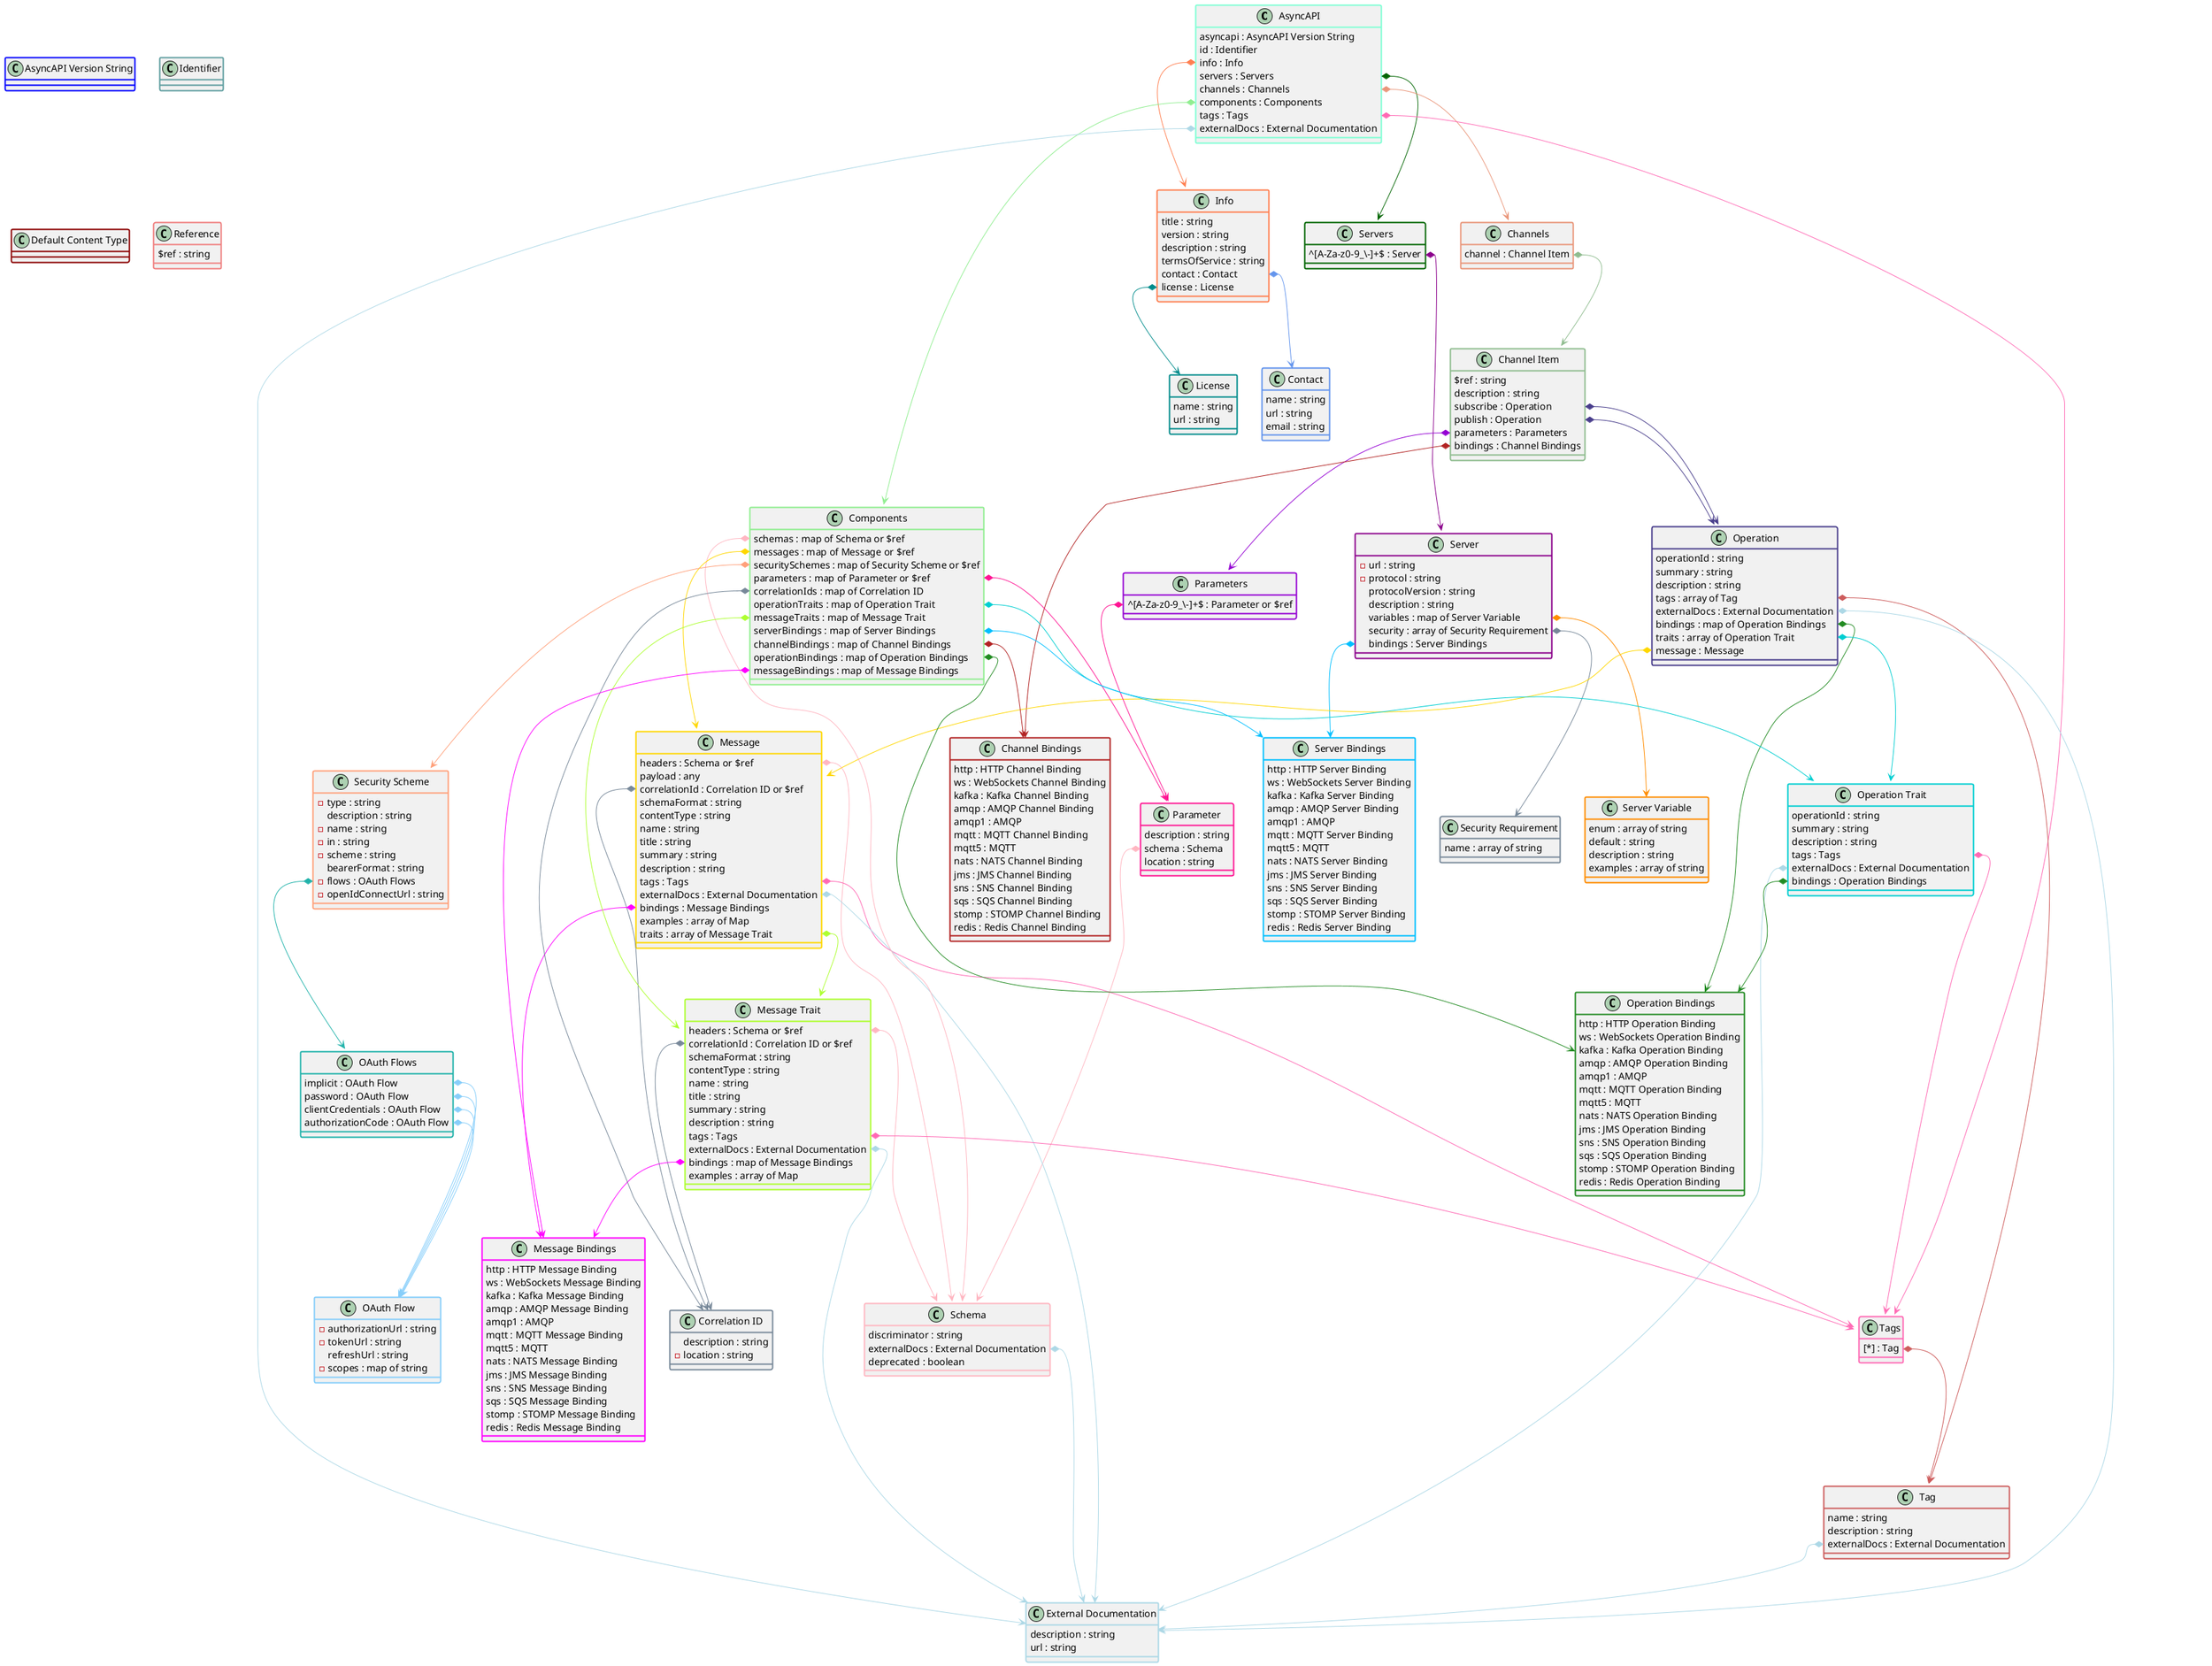 @startuml
class "AsyncAPI" #line:Aquamarine;line.bold {
  asyncapi : AsyncAPI Version String
  id : Identifier
  info : Info
  servers : Servers
  channels : Channels
  components : Components
  tags : Tags
  externalDocs : External Documentation
}
"AsyncAPI::info"*-->"Info" #Coral
"AsyncAPI::servers"*-->"Servers" #DarkGreen
"AsyncAPI::channels"*-->"Channels" #DarkSalmon
"AsyncAPI::components"*-->"Components" #LightGreen
"AsyncAPI::tags"*-->"Tags" #HotPink
"AsyncAPI::externalDocs"*-->"External Documentation" #LightBlue

class "AsyncAPI Version String" #line:Blue;line.bold {
}

class "Identifier" #line:CadetBlue;line.bold {
}

class "Info" #line:Coral;line.bold {
  title : string
  version : string
  description : string
  termsOfService : string
  contact : Contact
  license : License
}
"Info::contact"*-->"Contact" #CornflowerBlue
"Info::license"*-->"License" #DarkCyan

class "Contact" #line:CornflowerBlue;line.bold {
  name : string
  url : string
  email : string
}

class "License" #line:DarkCyan;line.bold {
  name : string
  url : string
}

class "Servers" #line:DarkGreen;line.bold {
  ^[A-Za-z0-9_\-]+$ : Server
}
"Servers::^[A-Za-z0-9_\-]+$"*-->"Server" #DarkMagenta

class "Server" #line:DarkMagenta;line.bold {
  -url : string
  -protocol : string
  protocolVersion : string
  description : string
  variables : map of Server Variable
  security : array of Security Requirement
  bindings : Server Bindings
}
"Server::variables"*-->"Server Variable" #DarkOrange
"Server::security"*-->"Security Requirement" #LightSlateGray
"Server::bindings"*-->"Server Bindings" #DeepSkyBlue

class "Server Variable" #line:DarkOrange;line.bold {
  enum : array of string
  default : string
  description : string
  examples : array of string
}

class "Default Content Type" #line:DarkRed;line.bold {
}

class "Channels" #line:DarkSalmon;line.bold {
  channel : Channel Item
}
"Channels::channel"*-->"Channel Item" #DarkSeaGreen

class "Channel Item" #line:DarkSeaGreen;line.bold {
  $ref : string
  description : string
  subscribe : Operation
  publish : Operation
  parameters : Parameters
  bindings : Channel Bindings
}
"Channel Item::subscribe"*-->"Operation" #DarkSlateBlue
"Channel Item::publish"*-->"Operation" #DarkSlateBlue
"Channel Item::parameters"*-->"Parameters" #DarkViolet
"Channel Item::bindings"*-->"Channel Bindings" #FireBrick

class "Operation" #line:DarkSlateBlue;line.bold {
  operationId : string
  summary : string
  description : string
  tags : array of Tag
  externalDocs : External Documentation
  bindings : map of Operation Bindings
  traits : array of Operation Trait
  message : Message
}
"Operation::tags"*-->"Tag" #IndianRed
"Operation::externalDocs"*-->"External Documentation" #LightBlue
"Operation::bindings"*-->"Operation Bindings" #ForestGreen
"Operation::traits"*-->"Operation Trait" #DarkTurquoise
"Operation::message"*-->"Message" #Gold

class "Operation Trait" #line:DarkTurquoise;line.bold {
  operationId : string
  summary : string
  description : string
  tags : Tags
  externalDocs : External Documentation
  bindings : Operation Bindings
}
"Operation Trait::tags"*-->"Tags" #HotPink
"Operation Trait::externalDocs"*-->"External Documentation" #LightBlue
"Operation Trait::bindings"*-->"Operation Bindings" #ForestGreen

class "Parameters" #line:DarkViolet;line.bold {
  ^[A-Za-z0-9_\-]+$ : Parameter or $ref
}
"Parameters::^[A-Za-z0-9_\-]+$"*-->"Parameter" #DeepPink

class "Parameter" #line:DeepPink;line.bold {
  description : string
  schema : Schema
  location : string
}
"Parameter::schema"*-->"Schema" #LightPink

class "Server Bindings" #line:DeepSkyBlue;line.bold {
  http : HTTP Server Binding
  ws : WebSockets Server Binding
  kafka : Kafka Server Binding
  amqp : AMQP Server Binding
  amqp1 : AMQP
  mqtt : MQTT Server Binding
  mqtt5 : MQTT
  nats : NATS Server Binding
  jms : JMS Server Binding
  sns : SNS Server Binding
  sqs : SQS Server Binding
  stomp : STOMP Server Binding
  redis : Redis Server Binding
}

class "Channel Bindings" #line:FireBrick;line.bold {
  http : HTTP Channel Binding
  ws : WebSockets Channel Binding
  kafka : Kafka Channel Binding
  amqp : AMQP Channel Binding
  amqp1 : AMQP
  mqtt : MQTT Channel Binding
  mqtt5 : MQTT
  nats : NATS Channel Binding
  jms : JMS Channel Binding
  sns : SNS Channel Binding
  sqs : SQS Channel Binding
  stomp : STOMP Channel Binding
  redis : Redis Channel Binding
}

class "Operation Bindings" #line:ForestGreen;line.bold {
  http : HTTP Operation Binding
  ws : WebSockets Operation Binding
  kafka : Kafka Operation Binding
  amqp : AMQP Operation Binding
  amqp1 : AMQP
  mqtt : MQTT Operation Binding
  mqtt5 : MQTT
  nats : NATS Operation Binding
  jms : JMS Operation Binding
  sns : SNS Operation Binding
  sqs : SQS Operation Binding
  stomp : STOMP Operation Binding
  redis : Redis Operation Binding
}

class "Message Bindings" #line:Fuchsia;line.bold {
  http : HTTP Message Binding
  ws : WebSockets Message Binding
  kafka : Kafka Message Binding
  amqp : AMQP Message Binding
  amqp1 : AMQP
  mqtt : MQTT Message Binding
  mqtt5 : MQTT
  nats : NATS Message Binding
  jms : JMS Message Binding
  sns : SNS Message Binding
  sqs : SQS Message Binding
  stomp : STOMP Message Binding
  redis : Redis Message Binding
}

class "Message" #line:Gold;line.bold {
  headers : Schema or $ref
  payload : any
  correlationId : Correlation ID or $ref
  schemaFormat : string
  contentType : string
  name : string
  title : string
  summary : string
  description : string
  tags : Tags
  externalDocs : External Documentation
  bindings : Message Bindings
  examples : array of Map
  traits : array of Message Trait
}
"Message::headers"*-->"Schema" #LightPink
"Message::correlationId"*-->"Correlation ID" #LightSlateGrey
"Message::tags"*-->"Tags" #HotPink
"Message::externalDocs"*-->"External Documentation" #LightBlue
"Message::bindings"*-->"Message Bindings" #Fuchsia
"Message::traits"*-->"Message Trait" #GreenYellow

class "Message Trait" #line:GreenYellow;line.bold {
  headers : Schema or $ref
  correlationId : Correlation ID or $ref
  schemaFormat : string
  contentType : string
  name : string
  title : string
  summary : string
  description : string
  tags : Tags
  externalDocs : External Documentation
  bindings : map of Message Bindings
  examples : array of Map
}
"Message Trait::headers"*-->"Schema" #LightPink
"Message Trait::correlationId"*-->"Correlation ID" #LightSlateGrey
"Message Trait::tags"*-->"Tags" #HotPink
"Message Trait::externalDocs"*-->"External Documentation" #LightBlue
"Message Trait::bindings"*-->"Message Bindings" #Fuchsia

class "Tags" #line:HotPink;line.bold {
  [*] : Tag
}
"Tags::[*]"*-->"Tag" #IndianRed

class "Tag" #line:IndianRed;line.bold {
  name : string
  description : string
  externalDocs : External Documentation
}
"Tag::externalDocs"*-->"External Documentation" #LightBlue

class "External Documentation" #line:LightBlue;line.bold {
  description : string
  url : string
}

class "Reference" #line:LightCoral;line.bold {
  $ref : string
}

class "Components" #line:LightGreen;line.bold {
  schemas : map of Schema or $ref
  messages : map of Message or $ref
  securitySchemes : map of Security Scheme or $ref
  parameters : map of Parameter or $ref
  correlationIds : map of Correlation ID
  operationTraits : map of Operation Trait
  messageTraits : map of Message Trait
  serverBindings : map of Server Bindings
  channelBindings : map of Channel Bindings
  operationBindings : map of Operation Bindings
  messageBindings : map of Message Bindings
}
"Components::schemas"*-->"Schema" #LightPink
"Components::messages"*-->"Message" #Gold
"Components::securitySchemes"*-->"Security Scheme" #LightSalmon
"Components::parameters"*-->"Parameter" #DeepPink
"Components::correlationIds"*-->"Correlation ID" #LightSlateGrey
"Components::operationTraits"*-->"Operation Trait" #DarkTurquoise
"Components::messageTraits"*-->"Message Trait" #GreenYellow
"Components::serverBindings"*-->"Server Bindings" #DeepSkyBlue
"Components::channelBindings"*-->"Channel Bindings" #FireBrick
"Components::operationBindings"*-->"Operation Bindings" #ForestGreen
"Components::messageBindings"*-->"Message Bindings" #Fuchsia

class "Schema" #line:LightPink;line.bold {
  discriminator : string
  externalDocs : External Documentation
  deprecated : boolean
}
"Schema::externalDocs"*-->"External Documentation" #LightBlue

class "Security Scheme" #line:LightSalmon;line.bold {
  -type : string
  description : string
  -name : string
  -in : string
  -scheme : string
  bearerFormat : string
  -flows : OAuth Flows
  -openIdConnectUrl : string
}
"Security Scheme::flows"*-->"OAuth Flows" #LightSeaGreen

class "OAuth Flows" #line:LightSeaGreen;line.bold {
  implicit : OAuth Flow
  password : OAuth Flow
  clientCredentials : OAuth Flow
  authorizationCode : OAuth Flow
}
"OAuth Flows::implicit"*-->"OAuth Flow" #LightSkyBlue
"OAuth Flows::password"*-->"OAuth Flow" #LightSkyBlue
"OAuth Flows::clientCredentials"*-->"OAuth Flow" #LightSkyBlue
"OAuth Flows::authorizationCode"*-->"OAuth Flow" #LightSkyBlue

class "OAuth Flow" #line:LightSkyBlue;line.bold {
  -authorizationUrl : string
  -tokenUrl : string
  refreshUrl : string
  -scopes : map of string
}

class "Security Requirement" #line:LightSlateGray;line.bold {
  name : array of string
}

class "Correlation ID" #line:LightSlateGrey;line.bold {
  description : string
  -location : string
}

@enduml
